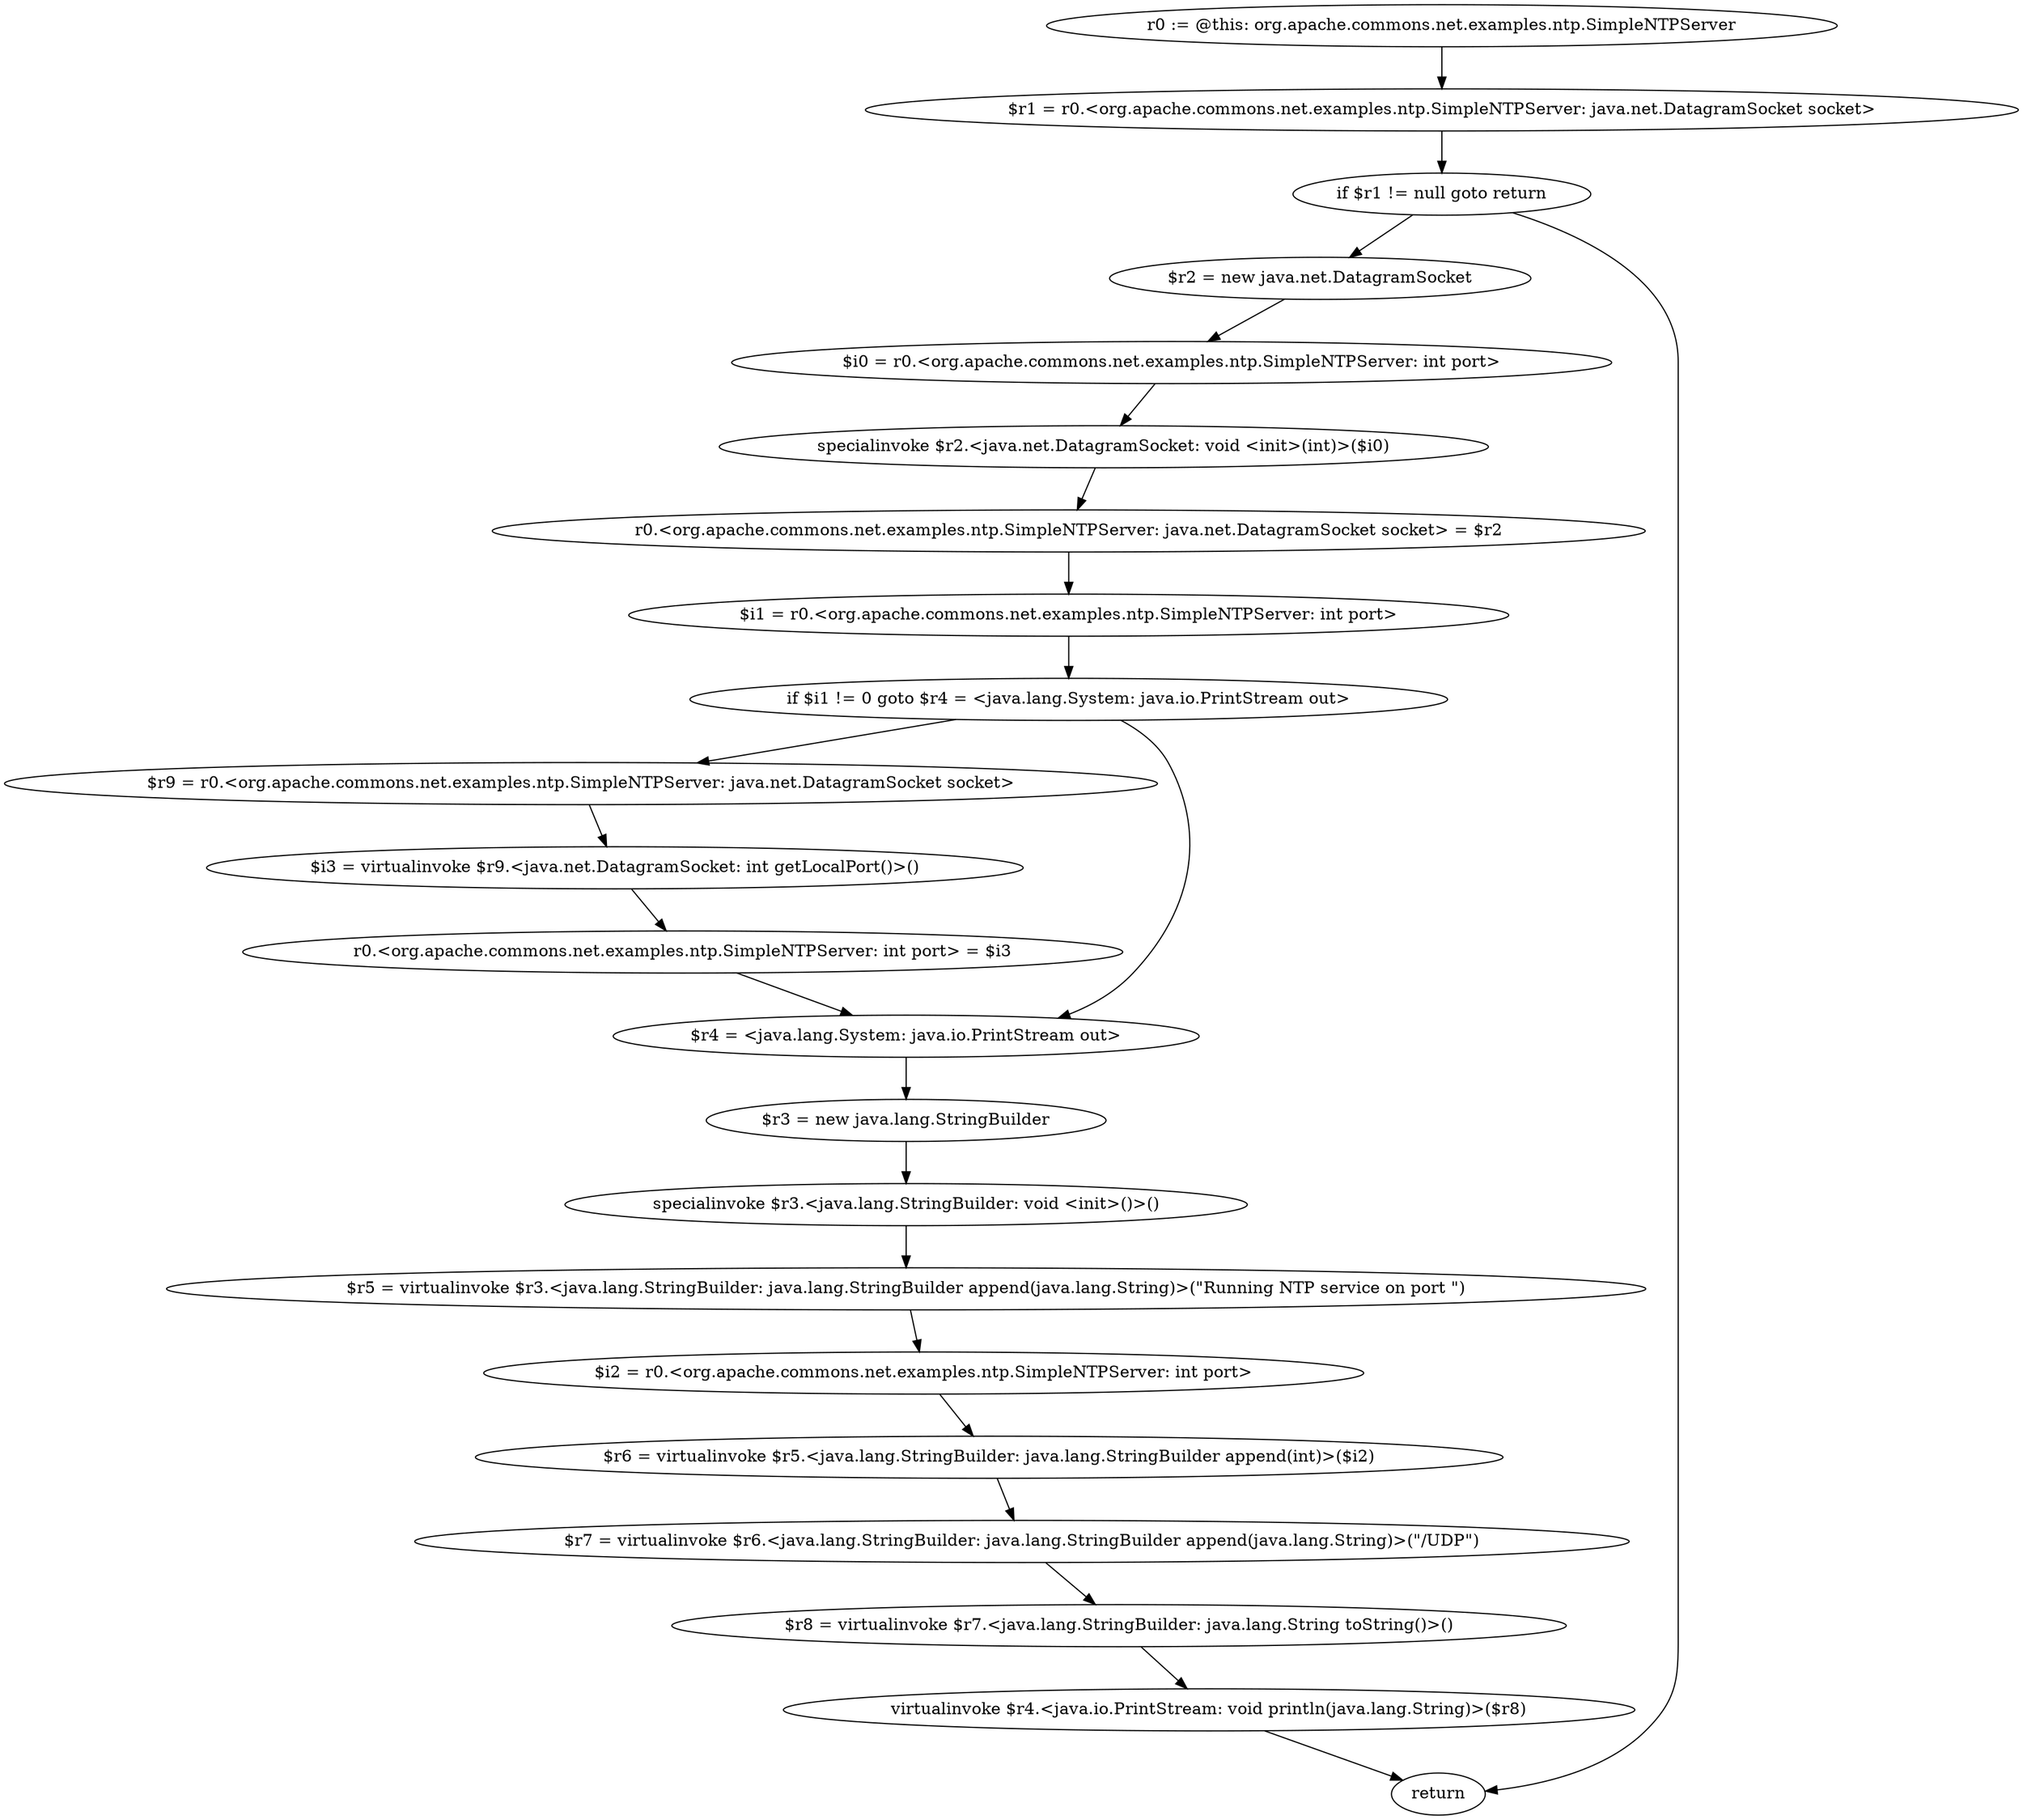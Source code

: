 digraph "unitGraph" {
    "r0 := @this: org.apache.commons.net.examples.ntp.SimpleNTPServer"
    "$r1 = r0.<org.apache.commons.net.examples.ntp.SimpleNTPServer: java.net.DatagramSocket socket>"
    "if $r1 != null goto return"
    "$r2 = new java.net.DatagramSocket"
    "$i0 = r0.<org.apache.commons.net.examples.ntp.SimpleNTPServer: int port>"
    "specialinvoke $r2.<java.net.DatagramSocket: void <init>(int)>($i0)"
    "r0.<org.apache.commons.net.examples.ntp.SimpleNTPServer: java.net.DatagramSocket socket> = $r2"
    "$i1 = r0.<org.apache.commons.net.examples.ntp.SimpleNTPServer: int port>"
    "if $i1 != 0 goto $r4 = <java.lang.System: java.io.PrintStream out>"
    "$r9 = r0.<org.apache.commons.net.examples.ntp.SimpleNTPServer: java.net.DatagramSocket socket>"
    "$i3 = virtualinvoke $r9.<java.net.DatagramSocket: int getLocalPort()>()"
    "r0.<org.apache.commons.net.examples.ntp.SimpleNTPServer: int port> = $i3"
    "$r4 = <java.lang.System: java.io.PrintStream out>"
    "$r3 = new java.lang.StringBuilder"
    "specialinvoke $r3.<java.lang.StringBuilder: void <init>()>()"
    "$r5 = virtualinvoke $r3.<java.lang.StringBuilder: java.lang.StringBuilder append(java.lang.String)>(\"Running NTP service on port \")"
    "$i2 = r0.<org.apache.commons.net.examples.ntp.SimpleNTPServer: int port>"
    "$r6 = virtualinvoke $r5.<java.lang.StringBuilder: java.lang.StringBuilder append(int)>($i2)"
    "$r7 = virtualinvoke $r6.<java.lang.StringBuilder: java.lang.StringBuilder append(java.lang.String)>(\"/UDP\")"
    "$r8 = virtualinvoke $r7.<java.lang.StringBuilder: java.lang.String toString()>()"
    "virtualinvoke $r4.<java.io.PrintStream: void println(java.lang.String)>($r8)"
    "return"
    "r0 := @this: org.apache.commons.net.examples.ntp.SimpleNTPServer"->"$r1 = r0.<org.apache.commons.net.examples.ntp.SimpleNTPServer: java.net.DatagramSocket socket>";
    "$r1 = r0.<org.apache.commons.net.examples.ntp.SimpleNTPServer: java.net.DatagramSocket socket>"->"if $r1 != null goto return";
    "if $r1 != null goto return"->"$r2 = new java.net.DatagramSocket";
    "if $r1 != null goto return"->"return";
    "$r2 = new java.net.DatagramSocket"->"$i0 = r0.<org.apache.commons.net.examples.ntp.SimpleNTPServer: int port>";
    "$i0 = r0.<org.apache.commons.net.examples.ntp.SimpleNTPServer: int port>"->"specialinvoke $r2.<java.net.DatagramSocket: void <init>(int)>($i0)";
    "specialinvoke $r2.<java.net.DatagramSocket: void <init>(int)>($i0)"->"r0.<org.apache.commons.net.examples.ntp.SimpleNTPServer: java.net.DatagramSocket socket> = $r2";
    "r0.<org.apache.commons.net.examples.ntp.SimpleNTPServer: java.net.DatagramSocket socket> = $r2"->"$i1 = r0.<org.apache.commons.net.examples.ntp.SimpleNTPServer: int port>";
    "$i1 = r0.<org.apache.commons.net.examples.ntp.SimpleNTPServer: int port>"->"if $i1 != 0 goto $r4 = <java.lang.System: java.io.PrintStream out>";
    "if $i1 != 0 goto $r4 = <java.lang.System: java.io.PrintStream out>"->"$r9 = r0.<org.apache.commons.net.examples.ntp.SimpleNTPServer: java.net.DatagramSocket socket>";
    "if $i1 != 0 goto $r4 = <java.lang.System: java.io.PrintStream out>"->"$r4 = <java.lang.System: java.io.PrintStream out>";
    "$r9 = r0.<org.apache.commons.net.examples.ntp.SimpleNTPServer: java.net.DatagramSocket socket>"->"$i3 = virtualinvoke $r9.<java.net.DatagramSocket: int getLocalPort()>()";
    "$i3 = virtualinvoke $r9.<java.net.DatagramSocket: int getLocalPort()>()"->"r0.<org.apache.commons.net.examples.ntp.SimpleNTPServer: int port> = $i3";
    "r0.<org.apache.commons.net.examples.ntp.SimpleNTPServer: int port> = $i3"->"$r4 = <java.lang.System: java.io.PrintStream out>";
    "$r4 = <java.lang.System: java.io.PrintStream out>"->"$r3 = new java.lang.StringBuilder";
    "$r3 = new java.lang.StringBuilder"->"specialinvoke $r3.<java.lang.StringBuilder: void <init>()>()";
    "specialinvoke $r3.<java.lang.StringBuilder: void <init>()>()"->"$r5 = virtualinvoke $r3.<java.lang.StringBuilder: java.lang.StringBuilder append(java.lang.String)>(\"Running NTP service on port \")";
    "$r5 = virtualinvoke $r3.<java.lang.StringBuilder: java.lang.StringBuilder append(java.lang.String)>(\"Running NTP service on port \")"->"$i2 = r0.<org.apache.commons.net.examples.ntp.SimpleNTPServer: int port>";
    "$i2 = r0.<org.apache.commons.net.examples.ntp.SimpleNTPServer: int port>"->"$r6 = virtualinvoke $r5.<java.lang.StringBuilder: java.lang.StringBuilder append(int)>($i2)";
    "$r6 = virtualinvoke $r5.<java.lang.StringBuilder: java.lang.StringBuilder append(int)>($i2)"->"$r7 = virtualinvoke $r6.<java.lang.StringBuilder: java.lang.StringBuilder append(java.lang.String)>(\"/UDP\")";
    "$r7 = virtualinvoke $r6.<java.lang.StringBuilder: java.lang.StringBuilder append(java.lang.String)>(\"/UDP\")"->"$r8 = virtualinvoke $r7.<java.lang.StringBuilder: java.lang.String toString()>()";
    "$r8 = virtualinvoke $r7.<java.lang.StringBuilder: java.lang.String toString()>()"->"virtualinvoke $r4.<java.io.PrintStream: void println(java.lang.String)>($r8)";
    "virtualinvoke $r4.<java.io.PrintStream: void println(java.lang.String)>($r8)"->"return";
}
